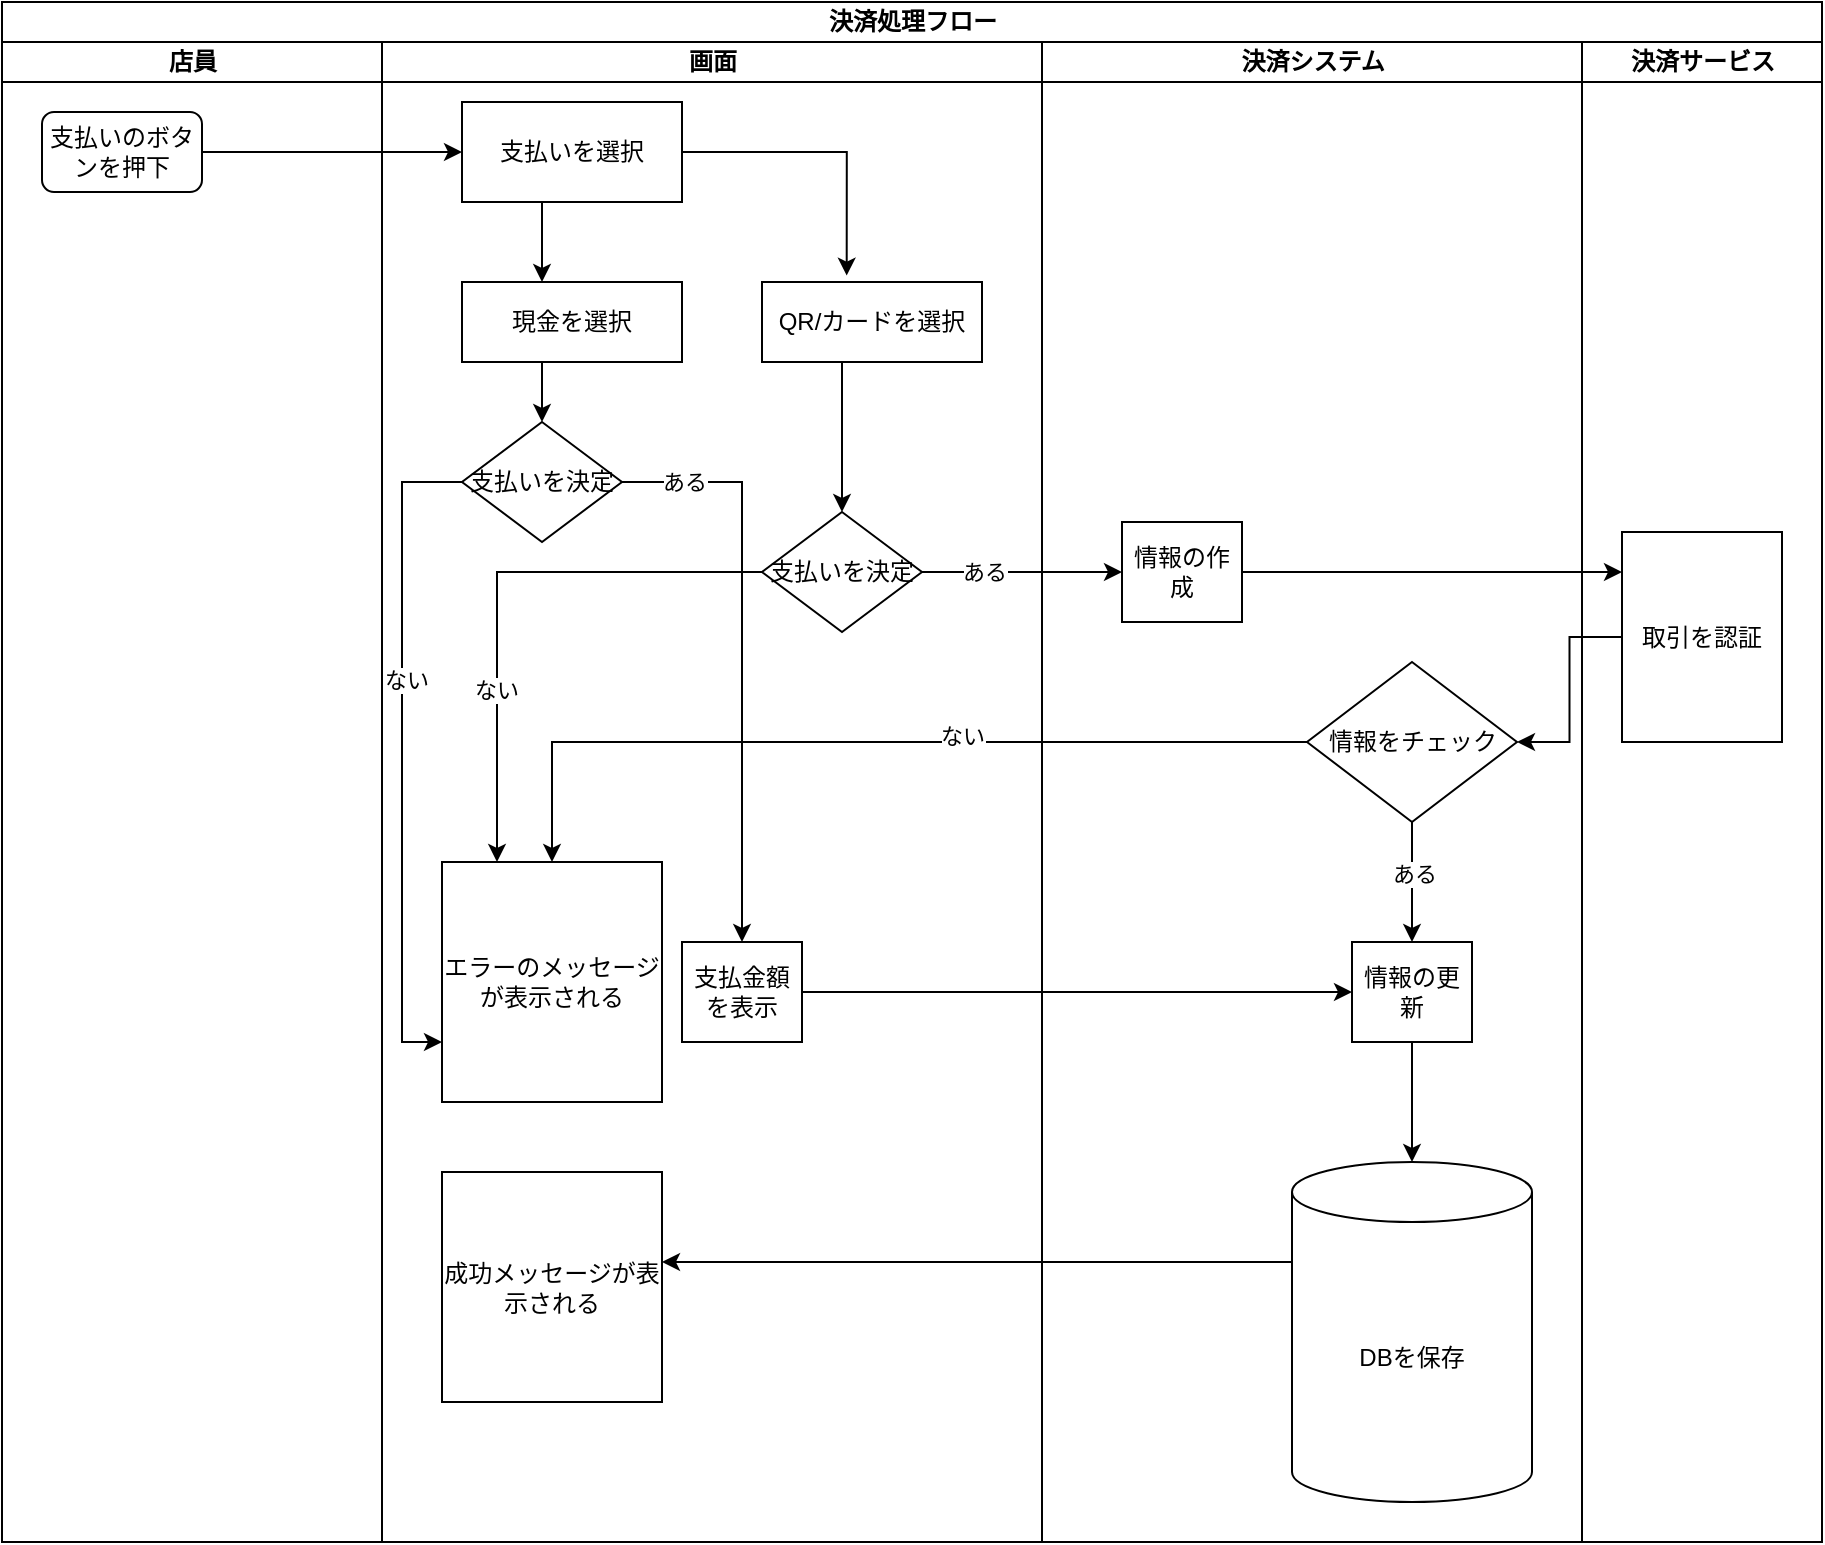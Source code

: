 <mxfile version="27.1.4">
  <diagram id="C5RBs43oDa-KdzZeNtuy" name="Page-1">
    <mxGraphModel dx="1042" dy="527" grid="1" gridSize="10" guides="1" tooltips="1" connect="1" arrows="1" fold="1" page="1" pageScale="1" pageWidth="827" pageHeight="1169" math="0" shadow="0">
      <root>
        <mxCell id="WIyWlLk6GJQsqaUBKTNV-0" />
        <mxCell id="WIyWlLk6GJQsqaUBKTNV-1" parent="WIyWlLk6GJQsqaUBKTNV-0" />
        <mxCell id="nLlVKCX-YBryN0OVDLd8-0" value="決済処理フロー" style="swimlane;childLayout=stackLayout;resizeParent=1;resizeParentMax=0;startSize=20;html=1;" parent="WIyWlLk6GJQsqaUBKTNV-1" vertex="1">
          <mxGeometry x="170.0" y="190" width="910" height="770" as="geometry" />
        </mxCell>
        <mxCell id="nLlVKCX-YBryN0OVDLd8-1" value="店員" style="swimlane;startSize=20;html=1;" parent="nLlVKCX-YBryN0OVDLd8-0" vertex="1">
          <mxGeometry y="20" width="190" height="750" as="geometry" />
        </mxCell>
        <mxCell id="nLlVKCX-YBryN0OVDLd8-6" value="支払いのボタンを押下" style="rounded=1;whiteSpace=wrap;html=1;" parent="nLlVKCX-YBryN0OVDLd8-1" vertex="1">
          <mxGeometry x="20" y="35" width="80" height="40" as="geometry" />
        </mxCell>
        <mxCell id="nLlVKCX-YBryN0OVDLd8-2" value="画面" style="swimlane;startSize=20;html=1;" parent="nLlVKCX-YBryN0OVDLd8-0" vertex="1">
          <mxGeometry x="190" y="20" width="330" height="750" as="geometry" />
        </mxCell>
        <mxCell id="t7UiRxN2cF-R13DDdcj6-35" value="" style="edgeStyle=orthogonalEdgeStyle;rounded=0;orthogonalLoop=1;jettySize=auto;html=1;" edge="1" parent="nLlVKCX-YBryN0OVDLd8-2" source="nLlVKCX-YBryN0OVDLd8-7" target="t7UiRxN2cF-R13DDdcj6-25">
          <mxGeometry relative="1" as="geometry">
            <Array as="points">
              <mxPoint x="80" y="100" />
              <mxPoint x="80" y="100" />
            </Array>
          </mxGeometry>
        </mxCell>
        <mxCell id="nLlVKCX-YBryN0OVDLd8-7" value="支払いを選択" style="rounded=0;whiteSpace=wrap;html=1;" parent="nLlVKCX-YBryN0OVDLd8-2" vertex="1">
          <mxGeometry x="40" y="30" width="110" height="50" as="geometry" />
        </mxCell>
        <mxCell id="nLlVKCX-YBryN0OVDLd8-39" style="edgeStyle=orthogonalEdgeStyle;rounded=0;orthogonalLoop=1;jettySize=auto;html=1;entryX=0.5;entryY=0;entryDx=0;entryDy=0;" parent="nLlVKCX-YBryN0OVDLd8-2" source="nLlVKCX-YBryN0OVDLd8-8" target="nLlVKCX-YBryN0OVDLd8-38" edge="1">
          <mxGeometry relative="1" as="geometry" />
        </mxCell>
        <mxCell id="nLlVKCX-YBryN0OVDLd8-49" value="ある" style="edgeLabel;html=1;align=center;verticalAlign=middle;resizable=0;points=[];" parent="nLlVKCX-YBryN0OVDLd8-39" vertex="1" connectable="0">
          <mxGeometry x="-0.915" relative="1" as="geometry">
            <mxPoint x="18" as="offset" />
          </mxGeometry>
        </mxCell>
        <mxCell id="nLlVKCX-YBryN0OVDLd8-53" style="edgeStyle=orthogonalEdgeStyle;rounded=0;orthogonalLoop=1;jettySize=auto;html=1;exitX=0;exitY=0.5;exitDx=0;exitDy=0;entryX=0;entryY=0.75;entryDx=0;entryDy=0;" parent="nLlVKCX-YBryN0OVDLd8-2" source="nLlVKCX-YBryN0OVDLd8-8" target="nLlVKCX-YBryN0OVDLd8-51" edge="1">
          <mxGeometry relative="1" as="geometry">
            <Array as="points">
              <mxPoint x="10" y="220" />
              <mxPoint x="10" y="500" />
            </Array>
          </mxGeometry>
        </mxCell>
        <mxCell id="nLlVKCX-YBryN0OVDLd8-55" value="ない" style="edgeLabel;html=1;align=center;verticalAlign=middle;resizable=0;points=[];" parent="nLlVKCX-YBryN0OVDLd8-53" vertex="1" connectable="0">
          <mxGeometry x="-0.22" y="2" relative="1" as="geometry">
            <mxPoint as="offset" />
          </mxGeometry>
        </mxCell>
        <mxCell id="nLlVKCX-YBryN0OVDLd8-8" value="支払いを決定" style="rhombus;whiteSpace=wrap;html=1;" parent="nLlVKCX-YBryN0OVDLd8-2" vertex="1">
          <mxGeometry x="40" y="190" width="80" height="60" as="geometry" />
        </mxCell>
        <mxCell id="nLlVKCX-YBryN0OVDLd8-56" style="edgeStyle=orthogonalEdgeStyle;rounded=0;orthogonalLoop=1;jettySize=auto;html=1;exitX=0;exitY=0.5;exitDx=0;exitDy=0;entryX=0.25;entryY=0;entryDx=0;entryDy=0;" parent="nLlVKCX-YBryN0OVDLd8-2" source="nLlVKCX-YBryN0OVDLd8-9" target="nLlVKCX-YBryN0OVDLd8-51" edge="1">
          <mxGeometry relative="1" as="geometry" />
        </mxCell>
        <mxCell id="nLlVKCX-YBryN0OVDLd8-57" value="ない" style="edgeLabel;html=1;align=center;verticalAlign=middle;resizable=0;points=[];" parent="nLlVKCX-YBryN0OVDLd8-56" vertex="1" connectable="0">
          <mxGeometry x="0.38" y="-1" relative="1" as="geometry">
            <mxPoint as="offset" />
          </mxGeometry>
        </mxCell>
        <mxCell id="nLlVKCX-YBryN0OVDLd8-9" value="支払いを決定" style="rhombus;whiteSpace=wrap;html=1;" parent="nLlVKCX-YBryN0OVDLd8-2" vertex="1">
          <mxGeometry x="190.0" y="235" width="80" height="60" as="geometry" />
        </mxCell>
        <mxCell id="nLlVKCX-YBryN0OVDLd8-31" value="成功メッセージが表示される" style="rounded=0;whiteSpace=wrap;html=1;" parent="nLlVKCX-YBryN0OVDLd8-2" vertex="1">
          <mxGeometry x="30" y="565" width="110" height="115" as="geometry" />
        </mxCell>
        <mxCell id="nLlVKCX-YBryN0OVDLd8-38" value="支払金額を表示" style="rounded=0;whiteSpace=wrap;html=1;" parent="nLlVKCX-YBryN0OVDLd8-2" vertex="1">
          <mxGeometry x="150" y="450" width="60" height="50" as="geometry" />
        </mxCell>
        <mxCell id="nLlVKCX-YBryN0OVDLd8-51" value="エラーのメッセージが表示される" style="rounded=0;whiteSpace=wrap;html=1;" parent="nLlVKCX-YBryN0OVDLd8-2" vertex="1">
          <mxGeometry x="30" y="410" width="110" height="120" as="geometry" />
        </mxCell>
        <mxCell id="t7UiRxN2cF-R13DDdcj6-32" value="" style="edgeStyle=orthogonalEdgeStyle;rounded=0;orthogonalLoop=1;jettySize=auto;html=1;" edge="1" parent="nLlVKCX-YBryN0OVDLd8-2" source="t7UiRxN2cF-R13DDdcj6-25" target="nLlVKCX-YBryN0OVDLd8-8">
          <mxGeometry relative="1" as="geometry">
            <Array as="points">
              <mxPoint x="80" y="170" />
              <mxPoint x="80" y="170" />
            </Array>
          </mxGeometry>
        </mxCell>
        <mxCell id="t7UiRxN2cF-R13DDdcj6-25" value="現金を選択" style="rounded=0;whiteSpace=wrap;html=1;" vertex="1" parent="nLlVKCX-YBryN0OVDLd8-2">
          <mxGeometry x="40.0" y="120" width="110" height="40" as="geometry" />
        </mxCell>
        <mxCell id="t7UiRxN2cF-R13DDdcj6-33" value="" style="edgeStyle=orthogonalEdgeStyle;rounded=0;orthogonalLoop=1;jettySize=auto;html=1;" edge="1" parent="nLlVKCX-YBryN0OVDLd8-2" source="t7UiRxN2cF-R13DDdcj6-26" target="nLlVKCX-YBryN0OVDLd8-9">
          <mxGeometry relative="1" as="geometry">
            <Array as="points">
              <mxPoint x="230" y="180" />
              <mxPoint x="230" y="180" />
            </Array>
          </mxGeometry>
        </mxCell>
        <mxCell id="t7UiRxN2cF-R13DDdcj6-26" value="QR/カードを選択" style="rounded=0;whiteSpace=wrap;html=1;" vertex="1" parent="nLlVKCX-YBryN0OVDLd8-2">
          <mxGeometry x="190.0" y="120" width="110" height="40" as="geometry" />
        </mxCell>
        <mxCell id="t7UiRxN2cF-R13DDdcj6-34" style="edgeStyle=orthogonalEdgeStyle;rounded=0;orthogonalLoop=1;jettySize=auto;html=1;entryX=0.385;entryY=-0.08;entryDx=0;entryDy=0;entryPerimeter=0;" edge="1" parent="nLlVKCX-YBryN0OVDLd8-2" source="nLlVKCX-YBryN0OVDLd8-7" target="t7UiRxN2cF-R13DDdcj6-26">
          <mxGeometry relative="1" as="geometry" />
        </mxCell>
        <mxCell id="nLlVKCX-YBryN0OVDLd8-3" value="&lt;div&gt;&lt;span style=&quot;background-color: transparent; color: light-dark(rgb(0, 0, 0), rgb(255, 255, 255));&quot;&gt;決済システム&lt;/span&gt;&lt;/div&gt;" style="swimlane;startSize=20;html=1;" parent="nLlVKCX-YBryN0OVDLd8-0" vertex="1">
          <mxGeometry x="520" y="20" width="270" height="750" as="geometry" />
        </mxCell>
        <mxCell id="nLlVKCX-YBryN0OVDLd8-13" value="情報の作成" style="rounded=0;whiteSpace=wrap;html=1;" parent="nLlVKCX-YBryN0OVDLd8-3" vertex="1">
          <mxGeometry x="40" y="240" width="60" height="50" as="geometry" />
        </mxCell>
        <mxCell id="t7UiRxN2cF-R13DDdcj6-4" value="" style="edgeStyle=orthogonalEdgeStyle;rounded=0;orthogonalLoop=1;jettySize=auto;html=1;" edge="1" parent="nLlVKCX-YBryN0OVDLd8-3" source="nLlVKCX-YBryN0OVDLd8-16" target="nLlVKCX-YBryN0OVDLd8-22">
          <mxGeometry relative="1" as="geometry" />
        </mxCell>
        <mxCell id="t7UiRxN2cF-R13DDdcj6-5" value="ある" style="edgeLabel;html=1;align=center;verticalAlign=middle;resizable=0;points=[];" vertex="1" connectable="0" parent="t7UiRxN2cF-R13DDdcj6-4">
          <mxGeometry x="-0.136" y="1" relative="1" as="geometry">
            <mxPoint as="offset" />
          </mxGeometry>
        </mxCell>
        <mxCell id="nLlVKCX-YBryN0OVDLd8-16" value="情報をチェック" style="rhombus;whiteSpace=wrap;html=1;" parent="nLlVKCX-YBryN0OVDLd8-3" vertex="1">
          <mxGeometry x="132.5" y="310" width="105" height="80" as="geometry" />
        </mxCell>
        <mxCell id="t7UiRxN2cF-R13DDdcj6-3" value="" style="edgeStyle=orthogonalEdgeStyle;rounded=0;orthogonalLoop=1;jettySize=auto;html=1;" edge="1" parent="nLlVKCX-YBryN0OVDLd8-3" source="nLlVKCX-YBryN0OVDLd8-22" target="nLlVKCX-YBryN0OVDLd8-24">
          <mxGeometry relative="1" as="geometry" />
        </mxCell>
        <mxCell id="nLlVKCX-YBryN0OVDLd8-22" value="情報の更新" style="rounded=0;whiteSpace=wrap;html=1;" parent="nLlVKCX-YBryN0OVDLd8-3" vertex="1">
          <mxGeometry x="155" y="450" width="60" height="50" as="geometry" />
        </mxCell>
        <mxCell id="nLlVKCX-YBryN0OVDLd8-24" value="DBを保存" style="shape=cylinder3;whiteSpace=wrap;html=1;boundedLbl=1;backgroundOutline=1;size=15;" parent="nLlVKCX-YBryN0OVDLd8-3" vertex="1">
          <mxGeometry x="125" y="560" width="120" height="170" as="geometry" />
        </mxCell>
        <mxCell id="nLlVKCX-YBryN0OVDLd8-4" value="決済サービス" style="swimlane;startSize=20;html=1;" parent="nLlVKCX-YBryN0OVDLd8-0" vertex="1">
          <mxGeometry x="790" y="20" width="120" height="750" as="geometry" />
        </mxCell>
        <mxCell id="nLlVKCX-YBryN0OVDLd8-14" value="取引を認証" style="rounded=0;whiteSpace=wrap;html=1;" parent="nLlVKCX-YBryN0OVDLd8-4" vertex="1">
          <mxGeometry x="20" y="245" width="80" height="105" as="geometry" />
        </mxCell>
        <mxCell id="nLlVKCX-YBryN0OVDLd8-30" value="" style="edgeStyle=orthogonalEdgeStyle;rounded=0;orthogonalLoop=1;jettySize=auto;html=1;" parent="nLlVKCX-YBryN0OVDLd8-0" source="nLlVKCX-YBryN0OVDLd8-6" target="nLlVKCX-YBryN0OVDLd8-7" edge="1">
          <mxGeometry relative="1" as="geometry" />
        </mxCell>
        <mxCell id="nLlVKCX-YBryN0OVDLd8-34" value="" style="edgeStyle=orthogonalEdgeStyle;rounded=0;orthogonalLoop=1;jettySize=auto;html=1;" parent="nLlVKCX-YBryN0OVDLd8-0" source="nLlVKCX-YBryN0OVDLd8-24" target="nLlVKCX-YBryN0OVDLd8-31" edge="1">
          <mxGeometry relative="1" as="geometry">
            <Array as="points">
              <mxPoint x="420" y="630" />
              <mxPoint x="420" y="630" />
            </Array>
          </mxGeometry>
        </mxCell>
        <mxCell id="nLlVKCX-YBryN0OVDLd8-50" value="&lt;div&gt;&lt;br&gt;&lt;/div&gt;&lt;div&gt;&lt;br&gt;&lt;/div&gt;" style="edgeLabel;html=1;align=center;verticalAlign=middle;resizable=0;points=[];" parent="nLlVKCX-YBryN0OVDLd8-34" vertex="1" connectable="0">
          <mxGeometry x="0.042" y="-1" relative="1" as="geometry">
            <mxPoint as="offset" />
          </mxGeometry>
        </mxCell>
        <mxCell id="nLlVKCX-YBryN0OVDLd8-42" value="" style="edgeStyle=orthogonalEdgeStyle;rounded=0;orthogonalLoop=1;jettySize=auto;html=1;" parent="nLlVKCX-YBryN0OVDLd8-0" source="nLlVKCX-YBryN0OVDLd8-38" target="nLlVKCX-YBryN0OVDLd8-22" edge="1">
          <mxGeometry relative="1" as="geometry" />
        </mxCell>
        <mxCell id="nLlVKCX-YBryN0OVDLd8-43" value="" style="edgeStyle=orthogonalEdgeStyle;rounded=0;orthogonalLoop=1;jettySize=auto;html=1;" parent="nLlVKCX-YBryN0OVDLd8-0" source="nLlVKCX-YBryN0OVDLd8-9" target="nLlVKCX-YBryN0OVDLd8-13" edge="1">
          <mxGeometry relative="1" as="geometry" />
        </mxCell>
        <mxCell id="nLlVKCX-YBryN0OVDLd8-47" value="ある" style="edgeLabel;html=1;align=center;verticalAlign=middle;resizable=0;points=[];" parent="nLlVKCX-YBryN0OVDLd8-43" vertex="1" connectable="0">
          <mxGeometry x="-0.393" relative="1" as="geometry">
            <mxPoint as="offset" />
          </mxGeometry>
        </mxCell>
        <mxCell id="nLlVKCX-YBryN0OVDLd8-59" value="" style="edgeStyle=orthogonalEdgeStyle;rounded=0;orthogonalLoop=1;jettySize=auto;html=1;" parent="nLlVKCX-YBryN0OVDLd8-0" source="nLlVKCX-YBryN0OVDLd8-13" target="nLlVKCX-YBryN0OVDLd8-14" edge="1">
          <mxGeometry relative="1" as="geometry">
            <Array as="points">
              <mxPoint x="610" y="285" />
              <mxPoint x="610" y="285" />
            </Array>
          </mxGeometry>
        </mxCell>
        <mxCell id="t7UiRxN2cF-R13DDdcj6-8" style="edgeStyle=orthogonalEdgeStyle;rounded=0;orthogonalLoop=1;jettySize=auto;html=1;entryX=1;entryY=0.5;entryDx=0;entryDy=0;" edge="1" parent="nLlVKCX-YBryN0OVDLd8-0" source="nLlVKCX-YBryN0OVDLd8-14" target="nLlVKCX-YBryN0OVDLd8-16">
          <mxGeometry relative="1" as="geometry" />
        </mxCell>
        <mxCell id="t7UiRxN2cF-R13DDdcj6-21" style="edgeStyle=orthogonalEdgeStyle;rounded=0;orthogonalLoop=1;jettySize=auto;html=1;exitX=0;exitY=0.5;exitDx=0;exitDy=0;entryX=0.5;entryY=0;entryDx=0;entryDy=0;" edge="1" parent="nLlVKCX-YBryN0OVDLd8-0" source="nLlVKCX-YBryN0OVDLd8-16" target="nLlVKCX-YBryN0OVDLd8-51">
          <mxGeometry relative="1" as="geometry" />
        </mxCell>
        <mxCell id="t7UiRxN2cF-R13DDdcj6-22" value="ない" style="edgeLabel;html=1;align=center;verticalAlign=middle;resizable=0;points=[];" vertex="1" connectable="0" parent="t7UiRxN2cF-R13DDdcj6-21">
          <mxGeometry x="-0.211" y="-3" relative="1" as="geometry">
            <mxPoint as="offset" />
          </mxGeometry>
        </mxCell>
      </root>
    </mxGraphModel>
  </diagram>
</mxfile>
